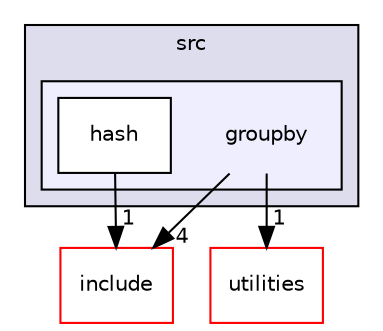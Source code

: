 digraph "groupby" {
  compound=true
  node [ fontsize="10", fontname="Helvetica"];
  edge [ labelfontsize="10", labelfontname="Helvetica"];
  subgraph clusterdir_68267d1309a1af8e8297ef4c3efbcdba {
    graph [ bgcolor="#ddddee", pencolor="black", label="src" fontname="Helvetica", fontsize="10", URL="dir_68267d1309a1af8e8297ef4c3efbcdba.html"]
  subgraph clusterdir_90e6b1e2f287d433df14197820adf3de {
    graph [ bgcolor="#eeeeff", pencolor="black", label="" URL="dir_90e6b1e2f287d433df14197820adf3de.html"];
    dir_90e6b1e2f287d433df14197820adf3de [shape=plaintext label="groupby"];
    dir_d5e6b2db0dd972b4bc23bd343326cd11 [shape=box label="hash" color="black" fillcolor="white" style="filled" URL="dir_d5e6b2db0dd972b4bc23bd343326cd11.html"];
  }
  }
  dir_d44c64559bbebec7f509842c48db8b23 [shape=box label="include" fillcolor="white" style="filled" color="red" URL="dir_d44c64559bbebec7f509842c48db8b23.html"];
  dir_7b5d38f1875f1b693f62ca6a108a1129 [shape=box label="utilities" fillcolor="white" style="filled" color="red" URL="dir_7b5d38f1875f1b693f62ca6a108a1129.html"];
  dir_90e6b1e2f287d433df14197820adf3de->dir_d44c64559bbebec7f509842c48db8b23 [headlabel="4", labeldistance=1.5 headhref="dir_000001_000005.html"];
  dir_90e6b1e2f287d433df14197820adf3de->dir_7b5d38f1875f1b693f62ca6a108a1129 [headlabel="1", labeldistance=1.5 headhref="dir_000001_000009.html"];
  dir_d5e6b2db0dd972b4bc23bd343326cd11->dir_d44c64559bbebec7f509842c48db8b23 [headlabel="1", labeldistance=1.5 headhref="dir_000002_000005.html"];
}
